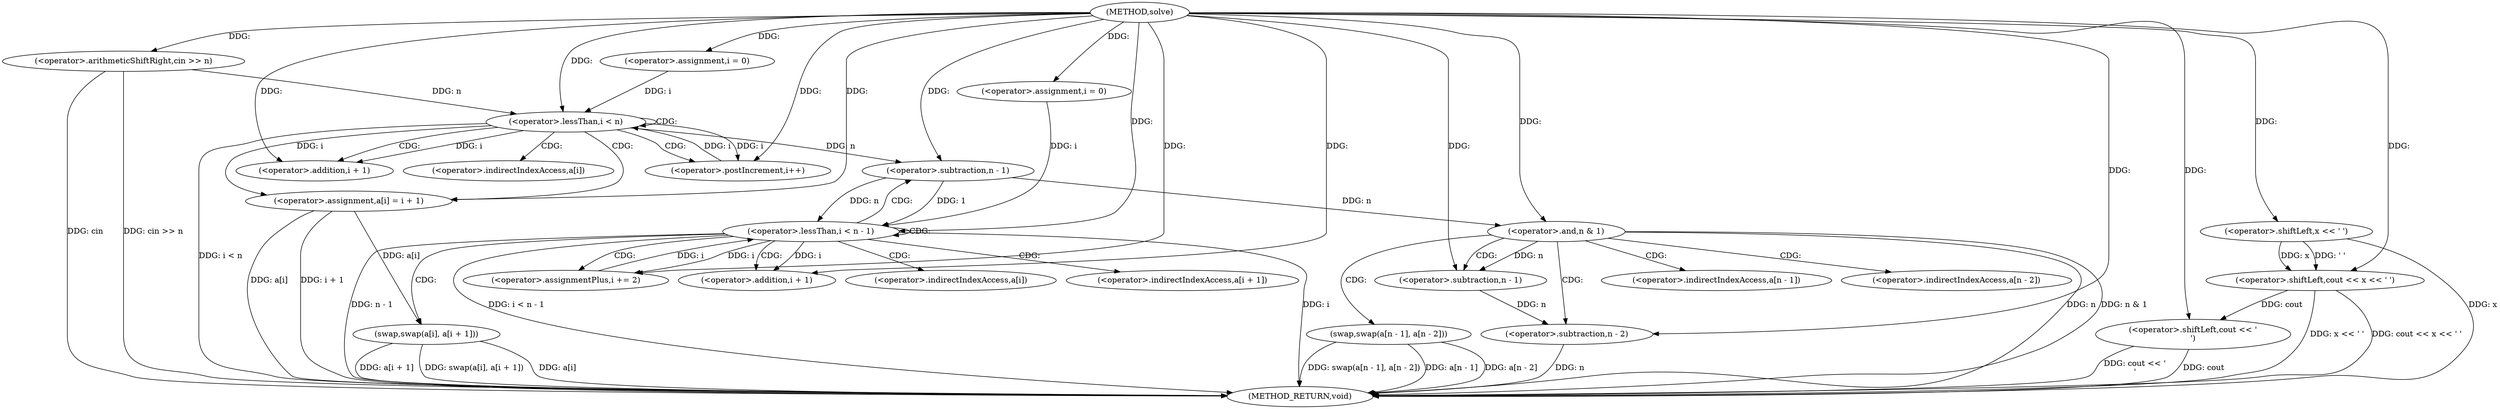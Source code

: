 digraph "solve" {  
"1000101" [label = "(METHOD,solve)" ]
"1000171" [label = "(METHOD_RETURN,void)" ]
"1000104" [label = "(<operator>.arithmeticShiftRight,cin >> n)" ]
"1000163" [label = "(<operator>.shiftLeft,cout << x << ' ')" ]
"1000168" [label = "(<operator>.shiftLeft,cout << '\n')" ]
"1000110" [label = "(<operator>.assignment,i = 0)" ]
"1000113" [label = "(<operator>.lessThan,i < n)" ]
"1000116" [label = "(<operator>.postIncrement,i++)" ]
"1000118" [label = "(<operator>.assignment,a[i] = i + 1)" ]
"1000127" [label = "(<operator>.assignment,i = 0)" ]
"1000130" [label = "(<operator>.lessThan,i < n - 1)" ]
"1000135" [label = "(<operator>.assignmentPlus,i += 2)" ]
"1000138" [label = "(swap,swap(a[i], a[i + 1]))" ]
"1000148" [label = "(<operator>.and,n & 1)" ]
"1000151" [label = "(swap,swap(a[n - 1], a[n - 2]))" ]
"1000165" [label = "(<operator>.shiftLeft,x << ' ')" ]
"1000122" [label = "(<operator>.addition,i + 1)" ]
"1000132" [label = "(<operator>.subtraction,n - 1)" ]
"1000144" [label = "(<operator>.addition,i + 1)" ]
"1000154" [label = "(<operator>.subtraction,n - 1)" ]
"1000159" [label = "(<operator>.subtraction,n - 2)" ]
"1000119" [label = "(<operator>.indirectIndexAccess,a[i])" ]
"1000139" [label = "(<operator>.indirectIndexAccess,a[i])" ]
"1000142" [label = "(<operator>.indirectIndexAccess,a[i + 1])" ]
"1000152" [label = "(<operator>.indirectIndexAccess,a[n - 1])" ]
"1000157" [label = "(<operator>.indirectIndexAccess,a[n - 2])" ]
  "1000104" -> "1000171"  [ label = "DDG: cin >> n"] 
  "1000113" -> "1000171"  [ label = "DDG: i < n"] 
  "1000130" -> "1000171"  [ label = "DDG: i"] 
  "1000130" -> "1000171"  [ label = "DDG: n - 1"] 
  "1000130" -> "1000171"  [ label = "DDG: i < n - 1"] 
  "1000148" -> "1000171"  [ label = "DDG: n"] 
  "1000148" -> "1000171"  [ label = "DDG: n & 1"] 
  "1000151" -> "1000171"  [ label = "DDG: a[n - 1]"] 
  "1000159" -> "1000171"  [ label = "DDG: n"] 
  "1000151" -> "1000171"  [ label = "DDG: a[n - 2]"] 
  "1000151" -> "1000171"  [ label = "DDG: swap(a[n - 1], a[n - 2])"] 
  "1000163" -> "1000171"  [ label = "DDG: x << ' '"] 
  "1000163" -> "1000171"  [ label = "DDG: cout << x << ' '"] 
  "1000168" -> "1000171"  [ label = "DDG: cout"] 
  "1000168" -> "1000171"  [ label = "DDG: cout << '\n'"] 
  "1000138" -> "1000171"  [ label = "DDG: a[i]"] 
  "1000138" -> "1000171"  [ label = "DDG: a[i + 1]"] 
  "1000138" -> "1000171"  [ label = "DDG: swap(a[i], a[i + 1])"] 
  "1000118" -> "1000171"  [ label = "DDG: a[i]"] 
  "1000118" -> "1000171"  [ label = "DDG: i + 1"] 
  "1000104" -> "1000171"  [ label = "DDG: cin"] 
  "1000165" -> "1000171"  [ label = "DDG: x"] 
  "1000101" -> "1000104"  [ label = "DDG: "] 
  "1000101" -> "1000110"  [ label = "DDG: "] 
  "1000113" -> "1000118"  [ label = "DDG: i"] 
  "1000101" -> "1000118"  [ label = "DDG: "] 
  "1000101" -> "1000127"  [ label = "DDG: "] 
  "1000101" -> "1000135"  [ label = "DDG: "] 
  "1000101" -> "1000163"  [ label = "DDG: "] 
  "1000165" -> "1000163"  [ label = "DDG: ' '"] 
  "1000165" -> "1000163"  [ label = "DDG: x"] 
  "1000163" -> "1000168"  [ label = "DDG: cout"] 
  "1000101" -> "1000168"  [ label = "DDG: "] 
  "1000110" -> "1000113"  [ label = "DDG: i"] 
  "1000116" -> "1000113"  [ label = "DDG: i"] 
  "1000101" -> "1000113"  [ label = "DDG: "] 
  "1000104" -> "1000113"  [ label = "DDG: n"] 
  "1000101" -> "1000116"  [ label = "DDG: "] 
  "1000113" -> "1000116"  [ label = "DDG: i"] 
  "1000127" -> "1000130"  [ label = "DDG: i"] 
  "1000135" -> "1000130"  [ label = "DDG: i"] 
  "1000101" -> "1000130"  [ label = "DDG: "] 
  "1000132" -> "1000130"  [ label = "DDG: n"] 
  "1000132" -> "1000130"  [ label = "DDG: 1"] 
  "1000130" -> "1000135"  [ label = "DDG: i"] 
  "1000118" -> "1000138"  [ label = "DDG: a[i]"] 
  "1000132" -> "1000148"  [ label = "DDG: n"] 
  "1000101" -> "1000148"  [ label = "DDG: "] 
  "1000101" -> "1000165"  [ label = "DDG: "] 
  "1000113" -> "1000122"  [ label = "DDG: i"] 
  "1000101" -> "1000122"  [ label = "DDG: "] 
  "1000113" -> "1000132"  [ label = "DDG: n"] 
  "1000101" -> "1000132"  [ label = "DDG: "] 
  "1000130" -> "1000144"  [ label = "DDG: i"] 
  "1000101" -> "1000144"  [ label = "DDG: "] 
  "1000148" -> "1000154"  [ label = "DDG: n"] 
  "1000101" -> "1000154"  [ label = "DDG: "] 
  "1000154" -> "1000159"  [ label = "DDG: n"] 
  "1000101" -> "1000159"  [ label = "DDG: "] 
  "1000113" -> "1000116"  [ label = "CDG: "] 
  "1000113" -> "1000113"  [ label = "CDG: "] 
  "1000113" -> "1000119"  [ label = "CDG: "] 
  "1000113" -> "1000118"  [ label = "CDG: "] 
  "1000113" -> "1000122"  [ label = "CDG: "] 
  "1000130" -> "1000132"  [ label = "CDG: "] 
  "1000130" -> "1000142"  [ label = "CDG: "] 
  "1000130" -> "1000130"  [ label = "CDG: "] 
  "1000130" -> "1000139"  [ label = "CDG: "] 
  "1000130" -> "1000135"  [ label = "CDG: "] 
  "1000130" -> "1000144"  [ label = "CDG: "] 
  "1000130" -> "1000138"  [ label = "CDG: "] 
  "1000148" -> "1000159"  [ label = "CDG: "] 
  "1000148" -> "1000154"  [ label = "CDG: "] 
  "1000148" -> "1000151"  [ label = "CDG: "] 
  "1000148" -> "1000152"  [ label = "CDG: "] 
  "1000148" -> "1000157"  [ label = "CDG: "] 
}
